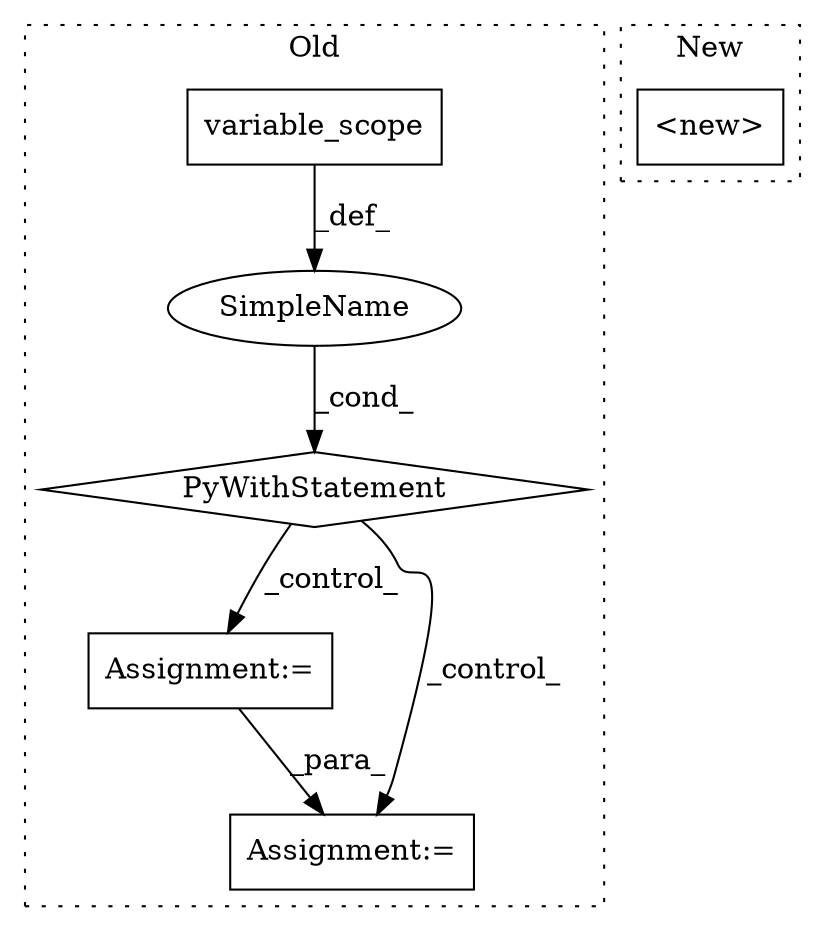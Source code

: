 digraph G {
subgraph cluster0 {
1 [label="PyWithStatement" a="104" s="2352,2393" l="10,2" shape="diamond"];
3 [label="SimpleName" a="42" s="" l="" shape="ellipse"];
4 [label="Assignment:=" a="7" s="2624" l="1" shape="box"];
5 [label="variable_scope" a="32" s="2373,2392" l="15,1" shape="box"];
6 [label="Assignment:=" a="7" s="2816" l="1" shape="box"];
label = "Old";
style="dotted";
}
subgraph cluster1 {
2 [label="<new>" a="46" s="2327" l="8" shape="box"];
label = "New";
style="dotted";
}
1 -> 6 [label="_control_"];
1 -> 4 [label="_control_"];
3 -> 1 [label="_cond_"];
4 -> 6 [label="_para_"];
5 -> 3 [label="_def_"];
}